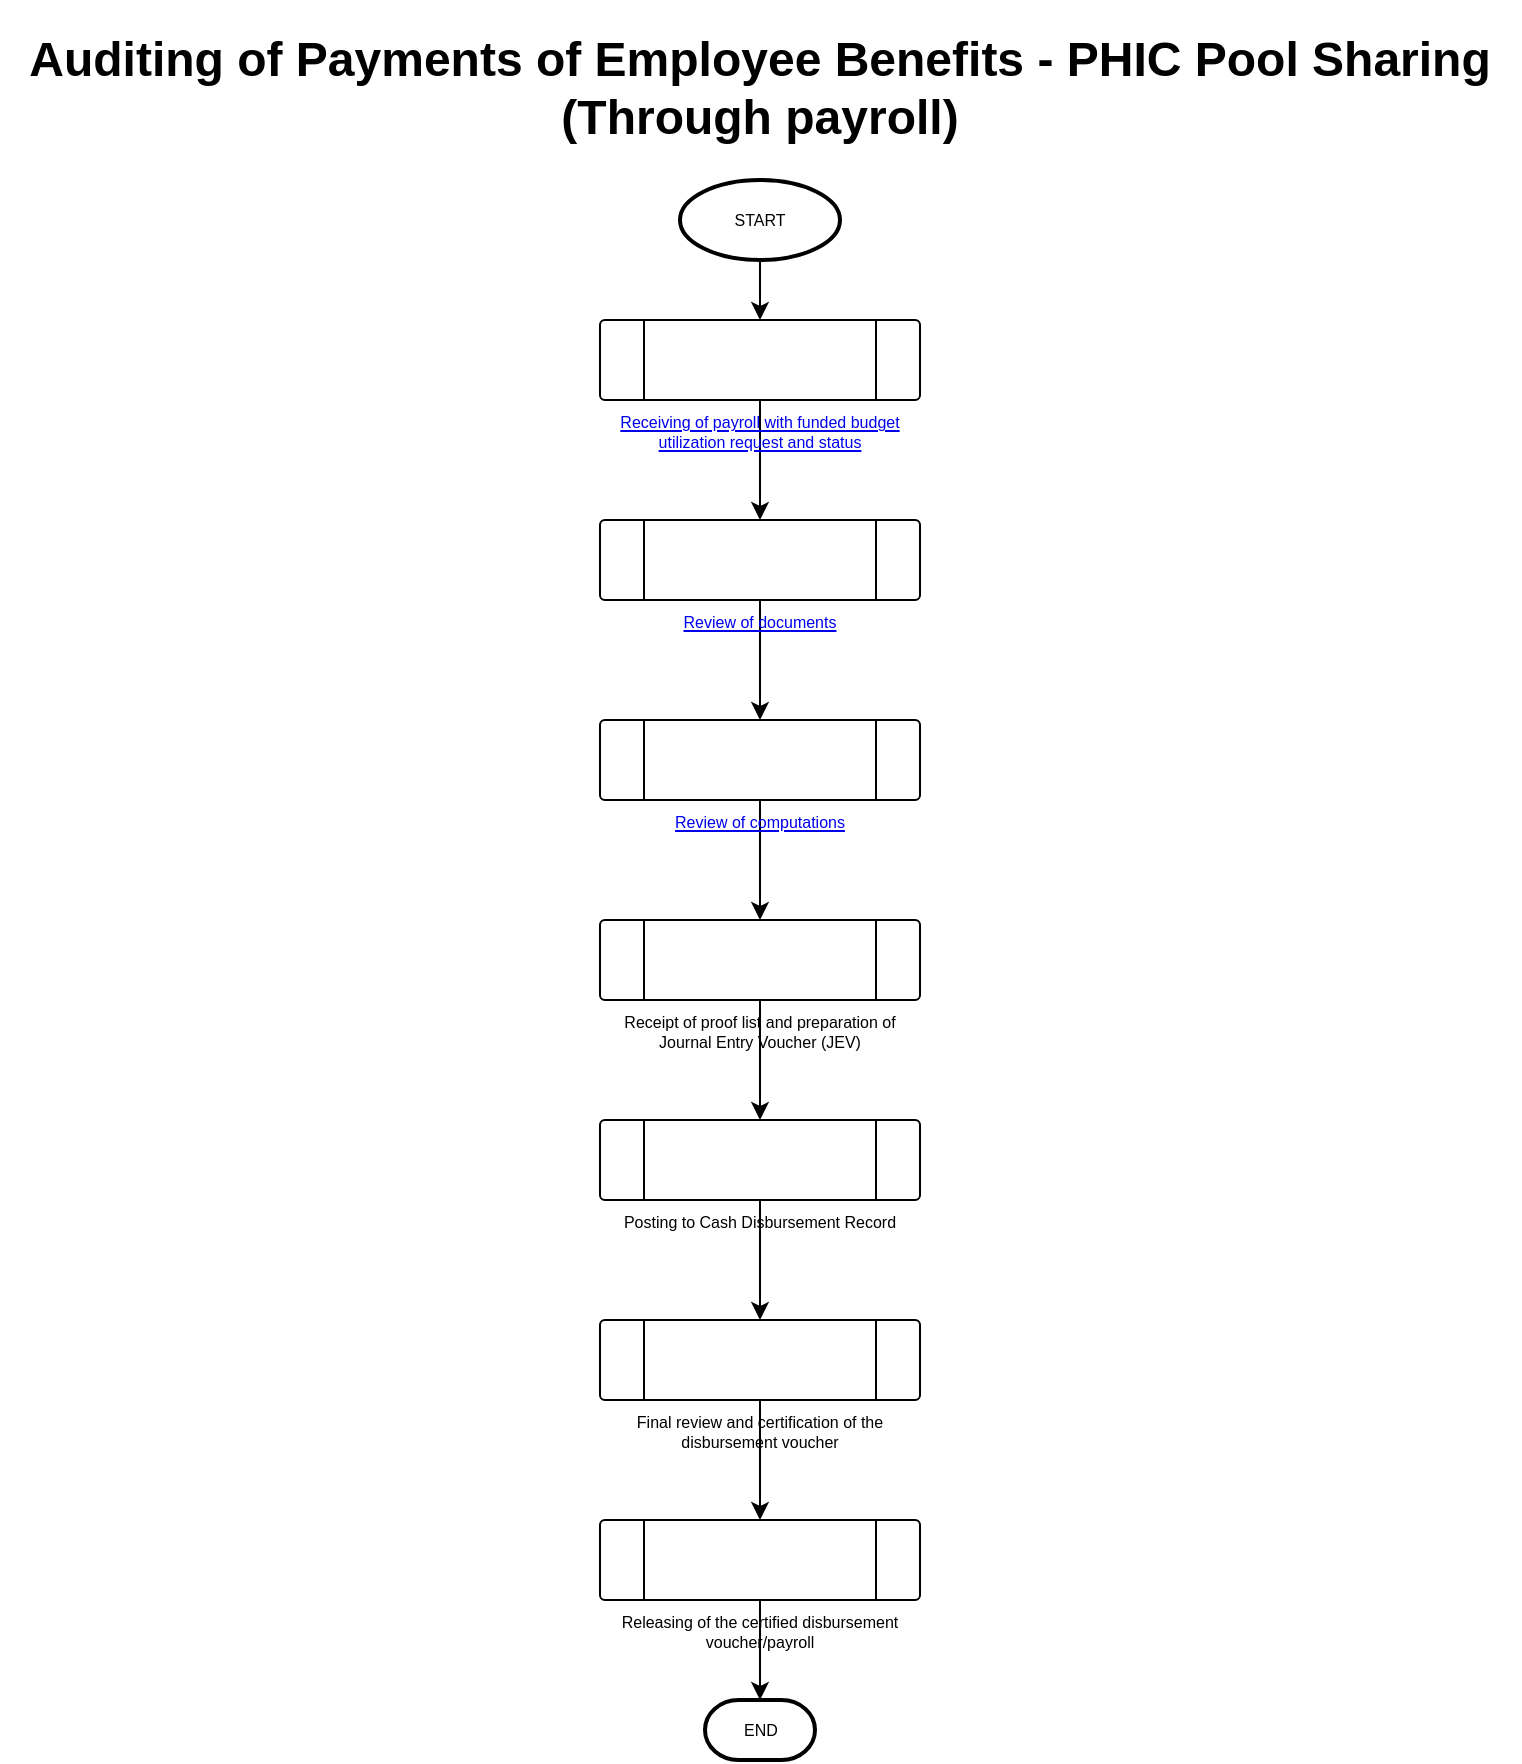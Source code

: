 <mxfile version="20.3.0" type="github" pages="5">
  <diagram id="KC21K3655msZWkcL_p2v" name="Auditing of Payments of Employee Benefits - PHIC Pool Sharing (Through payroll)">
    <mxGraphModel dx="1422" dy="754" grid="1" gridSize="10" guides="1" tooltips="1" connect="1" arrows="1" fold="1" page="1" pageScale="1" pageWidth="850" pageHeight="1100" math="0" shadow="0">
      <root>
        <mxCell id="0" />
        <mxCell id="1" parent="0" />
        <mxCell id="0hBIkFb9s6ztZNN5EmTh-2" value="&lt;h1&gt;Auditing of Payments of Employee Benefits - PHIC Pool Sharing (Through payroll)&lt;br&gt;&lt;/h1&gt;" style="text;html=1;strokeColor=none;fillColor=none;spacing=5;spacingTop=-20;whiteSpace=wrap;overflow=hidden;rounded=0;align=center;" parent="1" vertex="1">
          <mxGeometry x="45" y="40" width="760" height="70" as="geometry" />
        </mxCell>
        <mxCell id="0hBIkFb9s6ztZNN5EmTh-12" value="" style="edgeStyle=orthogonalEdgeStyle;rounded=0;orthogonalLoop=1;jettySize=auto;html=1;fontSize=8;" parent="1" source="0hBIkFb9s6ztZNN5EmTh-3" target="0hBIkFb9s6ztZNN5EmTh-5" edge="1">
          <mxGeometry relative="1" as="geometry" />
        </mxCell>
        <mxCell id="0hBIkFb9s6ztZNN5EmTh-3" value="START" style="strokeWidth=2;html=1;shape=mxgraph.flowchart.start_1;whiteSpace=wrap;fontSize=8;" parent="1" vertex="1">
          <mxGeometry x="385" y="120" width="80" height="40" as="geometry" />
        </mxCell>
        <mxCell id="0hBIkFb9s6ztZNN5EmTh-13" value="" style="edgeStyle=orthogonalEdgeStyle;rounded=0;orthogonalLoop=1;jettySize=auto;html=1;fontSize=8;" parent="1" source="0hBIkFb9s6ztZNN5EmTh-5" target="0hBIkFb9s6ztZNN5EmTh-6" edge="1">
          <mxGeometry relative="1" as="geometry" />
        </mxCell>
        <mxCell id="0hBIkFb9s6ztZNN5EmTh-5" value="&lt;a href=&quot;data:page/id,EpME3VKb8Og38hKZZgKF&quot;&gt;Receiving of payroll with funded budget utilization request and status&lt;/a&gt;" style="verticalLabelPosition=bottom;verticalAlign=top;html=1;shape=process;whiteSpace=wrap;rounded=1;size=0.14;arcSize=6;fontSize=8;" parent="1" vertex="1">
          <mxGeometry x="345" y="190" width="160" height="40" as="geometry" />
        </mxCell>
        <mxCell id="0hBIkFb9s6ztZNN5EmTh-14" value="" style="edgeStyle=orthogonalEdgeStyle;rounded=0;orthogonalLoop=1;jettySize=auto;html=1;fontSize=8;" parent="1" source="0hBIkFb9s6ztZNN5EmTh-6" target="0hBIkFb9s6ztZNN5EmTh-7" edge="1">
          <mxGeometry relative="1" as="geometry" />
        </mxCell>
        <mxCell id="0hBIkFb9s6ztZNN5EmTh-6" value="&lt;a href=&quot;data:page/id,sMm1-IjmNLf-irVkglVV&quot;&gt;Review of documents&lt;/a&gt;" style="verticalLabelPosition=bottom;verticalAlign=top;html=1;shape=process;whiteSpace=wrap;rounded=1;size=0.14;arcSize=6;fontSize=8;" parent="1" vertex="1">
          <mxGeometry x="345" y="290" width="160" height="40" as="geometry" />
        </mxCell>
        <mxCell id="Gp8jLCc2utrCP6bHzZlF-2" value="" style="edgeStyle=orthogonalEdgeStyle;rounded=0;orthogonalLoop=1;jettySize=auto;html=1;fontSize=8;" edge="1" parent="1" source="0hBIkFb9s6ztZNN5EmTh-7" target="Gp8jLCc2utrCP6bHzZlF-1">
          <mxGeometry relative="1" as="geometry" />
        </mxCell>
        <mxCell id="0hBIkFb9s6ztZNN5EmTh-7" value="&lt;a href=&quot;data:page/id,Jro121i4ryuF84WWN6i_&quot;&gt;Review of computations&lt;/a&gt;" style="verticalLabelPosition=bottom;verticalAlign=top;html=1;shape=process;whiteSpace=wrap;rounded=1;size=0.14;arcSize=6;fontSize=8;" parent="1" vertex="1">
          <mxGeometry x="345" y="390" width="160" height="40" as="geometry" />
        </mxCell>
        <mxCell id="0hBIkFb9s6ztZNN5EmTh-16" value="" style="edgeStyle=orthogonalEdgeStyle;rounded=0;orthogonalLoop=1;jettySize=auto;html=1;fontSize=8;" parent="1" source="0hBIkFb9s6ztZNN5EmTh-8" target="0hBIkFb9s6ztZNN5EmTh-9" edge="1">
          <mxGeometry relative="1" as="geometry" />
        </mxCell>
        <mxCell id="0hBIkFb9s6ztZNN5EmTh-8" value="Posting to Cash Disbursement Record" style="verticalLabelPosition=bottom;verticalAlign=top;html=1;shape=process;whiteSpace=wrap;rounded=1;size=0.14;arcSize=6;fontSize=8;" parent="1" vertex="1">
          <mxGeometry x="345" y="590" width="160" height="40" as="geometry" />
        </mxCell>
        <mxCell id="0hBIkFb9s6ztZNN5EmTh-17" value="" style="edgeStyle=orthogonalEdgeStyle;rounded=0;orthogonalLoop=1;jettySize=auto;html=1;fontSize=8;" parent="1" source="0hBIkFb9s6ztZNN5EmTh-9" target="0hBIkFb9s6ztZNN5EmTh-10" edge="1">
          <mxGeometry relative="1" as="geometry" />
        </mxCell>
        <mxCell id="0hBIkFb9s6ztZNN5EmTh-9" value="Final review and certification of the disbursement voucher" style="verticalLabelPosition=bottom;verticalAlign=top;html=1;shape=process;whiteSpace=wrap;rounded=1;size=0.14;arcSize=6;fontSize=8;" parent="1" vertex="1">
          <mxGeometry x="345" y="690" width="160" height="40" as="geometry" />
        </mxCell>
        <mxCell id="0hBIkFb9s6ztZNN5EmTh-18" value="" style="edgeStyle=orthogonalEdgeStyle;rounded=0;orthogonalLoop=1;jettySize=auto;html=1;fontSize=8;" parent="1" source="0hBIkFb9s6ztZNN5EmTh-10" target="0hBIkFb9s6ztZNN5EmTh-11" edge="1">
          <mxGeometry relative="1" as="geometry" />
        </mxCell>
        <mxCell id="0hBIkFb9s6ztZNN5EmTh-10" value="Releasing of the certified disbursement voucher/payroll" style="verticalLabelPosition=bottom;verticalAlign=top;html=1;shape=process;whiteSpace=wrap;rounded=1;size=0.14;arcSize=6;fontSize=8;" parent="1" vertex="1">
          <mxGeometry x="345" y="790" width="160" height="40" as="geometry" />
        </mxCell>
        <mxCell id="0hBIkFb9s6ztZNN5EmTh-11" value="END" style="strokeWidth=2;html=1;shape=mxgraph.flowchart.terminator;whiteSpace=wrap;fontSize=8;" parent="1" vertex="1">
          <mxGeometry x="397.5" y="880" width="55" height="30" as="geometry" />
        </mxCell>
        <mxCell id="Gp8jLCc2utrCP6bHzZlF-3" value="" style="edgeStyle=orthogonalEdgeStyle;rounded=0;orthogonalLoop=1;jettySize=auto;html=1;fontSize=8;" edge="1" parent="1" source="Gp8jLCc2utrCP6bHzZlF-1" target="0hBIkFb9s6ztZNN5EmTh-8">
          <mxGeometry relative="1" as="geometry" />
        </mxCell>
        <mxCell id="Gp8jLCc2utrCP6bHzZlF-1" value="Receipt of proof list and preparation of Journal Entry Voucher (JEV)" style="verticalLabelPosition=bottom;verticalAlign=top;html=1;shape=process;whiteSpace=wrap;rounded=1;size=0.14;arcSize=6;fontSize=8;" vertex="1" parent="1">
          <mxGeometry x="345" y="490" width="160" height="40" as="geometry" />
        </mxCell>
      </root>
    </mxGraphModel>
  </diagram>
  <diagram id="EpME3VKb8Og38hKZZgKF" name="Receiving of payroll with funded budget utilization request and status">
    <mxGraphModel dx="1422" dy="754" grid="1" gridSize="10" guides="1" tooltips="1" connect="1" arrows="1" fold="1" page="1" pageScale="1" pageWidth="850" pageHeight="1100" math="0" shadow="0">
      <root>
        <mxCell id="0" />
        <mxCell id="1" parent="0" />
        <mxCell id="EcNl-ay7uULNiIXxbWng-1" value="&lt;h1&gt;Receiving of payroll with funded budget utilization request and status&lt;br&gt;&lt;/h1&gt;" style="text;html=1;strokeColor=none;fillColor=none;spacing=5;spacingTop=-20;whiteSpace=wrap;overflow=hidden;rounded=0;align=center;" parent="1" vertex="1">
          <mxGeometry x="45" y="40" width="760" height="70" as="geometry" />
        </mxCell>
        <mxCell id="nci9A8KmvOi3nvq0QEwW-3" value="" style="edgeStyle=orthogonalEdgeStyle;rounded=0;orthogonalLoop=1;jettySize=auto;html=1;fontSize=8;" parent="1" source="ET96Odi44zUCwHPOR9Uv-1" target="nci9A8KmvOi3nvq0QEwW-1" edge="1">
          <mxGeometry relative="1" as="geometry" />
        </mxCell>
        <mxCell id="ET96Odi44zUCwHPOR9Uv-1" value="From Chief Admin Office" style="strokeWidth=2;html=1;shape=mxgraph.flowchart.start_1;whiteSpace=wrap;fontSize=8;" parent="1" vertex="1">
          <mxGeometry x="385" y="120" width="80" height="70" as="geometry" />
        </mxCell>
        <mxCell id="nci9A8KmvOi3nvq0QEwW-5" value="" style="edgeStyle=orthogonalEdgeStyle;rounded=0;orthogonalLoop=1;jettySize=auto;html=1;fontSize=8;" parent="1" source="nci9A8KmvOi3nvq0QEwW-1" target="nci9A8KmvOi3nvq0QEwW-4" edge="1">
          <mxGeometry relative="1" as="geometry" />
        </mxCell>
        <mxCell id="nci9A8KmvOi3nvq0QEwW-1" value="Payroll and BURS with supporting documents" style="strokeWidth=2;html=1;shape=mxgraph.flowchart.multi-document;whiteSpace=wrap;fontSize=8;" parent="1" vertex="1">
          <mxGeometry x="366" y="220" width="119" height="60" as="geometry" />
        </mxCell>
        <mxCell id="SIi0jF9nBXDT7Ic_Eh-x-2" value="" style="edgeStyle=orthogonalEdgeStyle;rounded=0;orthogonalLoop=1;jettySize=auto;html=1;" parent="1" source="nci9A8KmvOi3nvq0QEwW-4" target="SIi0jF9nBXDT7Ic_Eh-x-1" edge="1">
          <mxGeometry relative="1" as="geometry" />
        </mxCell>
        <mxCell id="nci9A8KmvOi3nvq0QEwW-4" value="Incoming/outgoing clerk receives&amp;nbsp; documents" style="verticalLabelPosition=middle;verticalAlign=middle;html=1;shape=trapezoid;perimeter=trapezoidPerimeter;whiteSpace=wrap;size=0.23;arcSize=10;flipV=1;labelPosition=center;align=center;fontSize=8;" parent="1" vertex="1">
          <mxGeometry x="366" y="310" width="117.5" height="60" as="geometry" />
        </mxCell>
        <mxCell id="SIi0jF9nBXDT7Ic_Eh-x-5" value="" style="edgeStyle=orthogonalEdgeStyle;rounded=0;orthogonalLoop=1;jettySize=auto;html=1;fontSize=8;" parent="1" source="SIi0jF9nBXDT7Ic_Eh-x-1" target="SIi0jF9nBXDT7Ic_Eh-x-3" edge="1">
          <mxGeometry relative="1" as="geometry" />
        </mxCell>
        <mxCell id="SIi0jF9nBXDT7Ic_Eh-x-1" value="&lt;font style=&quot;font-size: 8px;&quot;&gt;&lt;a href=&quot;https://viewer.diagrams.net/?tags=%7B%7D&amp;amp;highlight=0000ff&amp;amp;edit=_blank&amp;amp;layers=1&amp;amp;nav=1&amp;amp;page-id=H7nN1gzd26tVH5EXPg9N&amp;amp;title=Accounting%20Service%20Control%20Procedure.drawio.html#Uhttps%3A%2F%2Fraw.githubusercontent.com%2Fjohnpaul4474%2FFMO-accounting%2Fmain%2FAccounting%2520Service%2520Control%2520Procedure.drawio.html&quot;&gt;Receiving and releasing of documents&amp;nbsp; (OBRS/BURS, DV, PO and other documents&lt;/a&gt;&lt;/font&gt;" style="verticalLabelPosition=bottom;verticalAlign=top;html=1;shape=process;whiteSpace=wrap;rounded=1;size=0.14;arcSize=6;" parent="1" vertex="1">
          <mxGeometry x="358.12" y="400" width="134.75" height="30" as="geometry" />
        </mxCell>
        <mxCell id="SIi0jF9nBXDT7Ic_Eh-x-7" value="" style="edgeStyle=orthogonalEdgeStyle;rounded=0;orthogonalLoop=1;jettySize=auto;html=1;fontSize=8;" parent="1" source="SIi0jF9nBXDT7Ic_Eh-x-3" target="SIi0jF9nBXDT7Ic_Eh-x-6" edge="1">
          <mxGeometry relative="1" as="geometry" />
        </mxCell>
        <mxCell id="SIi0jF9nBXDT7Ic_Eh-x-3" value="Accountant III receives hard copy of payroll&amp;nbsp; and BURS with complete supporting&lt;br&gt;documents" style="verticalLabelPosition=middle;verticalAlign=middle;html=1;shape=trapezoid;perimeter=trapezoidPerimeter;whiteSpace=wrap;size=0.23;arcSize=10;flipV=1;labelPosition=center;align=center;fontSize=8;" parent="1" vertex="1">
          <mxGeometry x="366.75" y="500" width="117.5" height="60" as="geometry" />
        </mxCell>
        <mxCell id="SIi0jF9nBXDT7Ic_Eh-x-10" value="" style="edgeStyle=orthogonalEdgeStyle;rounded=0;orthogonalLoop=1;jettySize=auto;html=1;fontSize=8;" parent="1" source="SIi0jF9nBXDT7Ic_Eh-x-4" target="SIi0jF9nBXDT7Ic_Eh-x-6" edge="1">
          <mxGeometry relative="1" as="geometry" />
        </mxCell>
        <mxCell id="SIi0jF9nBXDT7Ic_Eh-x-4" value="e-copy of payroll" style="shape=parallelogram;html=1;strokeWidth=2;perimeter=parallelogramPerimeter;whiteSpace=wrap;rounded=1;arcSize=12;size=0.23;fontSize=8;fillColor=#d5e8d4;strokeColor=#82b366;" parent="1" vertex="1">
          <mxGeometry x="230" y="605" width="120" height="30" as="geometry" />
        </mxCell>
        <mxCell id="SIi0jF9nBXDT7Ic_Eh-x-12" value="" style="edgeStyle=orthogonalEdgeStyle;rounded=0;orthogonalLoop=1;jettySize=auto;html=1;fontSize=8;" parent="1" source="SIi0jF9nBXDT7Ic_Eh-x-6" target="SIi0jF9nBXDT7Ic_Eh-x-11" edge="1">
          <mxGeometry relative="1" as="geometry" />
        </mxCell>
        <mxCell id="SIi0jF9nBXDT7Ic_Eh-x-6" value="Receives e-copy of payroll" style="verticalLabelPosition=middle;verticalAlign=middle;html=1;shape=trapezoid;perimeter=trapezoidPerimeter;whiteSpace=wrap;size=0.23;arcSize=10;flipV=1;labelPosition=center;align=center;fontSize=8;" parent="1" vertex="1">
          <mxGeometry x="367.5" y="590" width="117.5" height="60" as="geometry" />
        </mxCell>
        <mxCell id="SIi0jF9nBXDT7Ic_Eh-x-9" value="" style="edgeStyle=orthogonalEdgeStyle;rounded=0;orthogonalLoop=1;jettySize=auto;html=1;fontSize=8;" parent="1" source="SIi0jF9nBXDT7Ic_Eh-x-8" target="SIi0jF9nBXDT7Ic_Eh-x-4" edge="1">
          <mxGeometry relative="1" as="geometry" />
        </mxCell>
        <mxCell id="SIi0jF9nBXDT7Ic_Eh-x-8" value="From HRMO" style="strokeWidth=2;html=1;shape=mxgraph.flowchart.start_1;whiteSpace=wrap;fontSize=8;" parent="1" vertex="1">
          <mxGeometry x="120" y="585" width="80" height="70" as="geometry" />
        </mxCell>
        <mxCell id="SIi0jF9nBXDT7Ic_Eh-x-11" value="END" style="strokeWidth=2;html=1;shape=mxgraph.flowchart.terminator;whiteSpace=wrap;fontSize=8;" parent="1" vertex="1">
          <mxGeometry x="393.13" y="690" width="66.25" height="30" as="geometry" />
        </mxCell>
      </root>
    </mxGraphModel>
  </diagram>
  <diagram id="sMm1-IjmNLf-irVkglVV" name="Review of documents">
    <mxGraphModel dx="1422" dy="754" grid="1" gridSize="10" guides="1" tooltips="1" connect="1" arrows="1" fold="1" page="1" pageScale="1" pageWidth="850" pageHeight="1100" math="0" shadow="0">
      <root>
        <mxCell id="0" />
        <mxCell id="1" parent="0" />
        <mxCell id="E7dU1NPpUyAYLzMSKF3p-1" value="&lt;h1&gt;Review of documents&lt;/h1&gt;" style="text;html=1;strokeColor=none;fillColor=none;spacing=5;spacingTop=-20;whiteSpace=wrap;overflow=hidden;rounded=0;align=center;" parent="1" vertex="1">
          <mxGeometry x="45" y="40" width="760" height="40" as="geometry" />
        </mxCell>
        <mxCell id="dpTOOEZRferbl_KbS2W_-3" value="" style="edgeStyle=orthogonalEdgeStyle;rounded=0;orthogonalLoop=1;jettySize=auto;html=1;fontSize=8;" parent="1" source="XNDUsdVuCnXj0jtS5yp--1" target="dpTOOEZRferbl_KbS2W_-1" edge="1">
          <mxGeometry relative="1" as="geometry" />
        </mxCell>
        <mxCell id="XNDUsdVuCnXj0jtS5yp--1" value="START" style="strokeWidth=2;html=1;shape=mxgraph.flowchart.terminator;whiteSpace=wrap;fontSize=8;" parent="1" vertex="1">
          <mxGeometry x="394.75" y="120" width="60" height="40" as="geometry" />
        </mxCell>
        <mxCell id="dpTOOEZRferbl_KbS2W_-4" value="" style="edgeStyle=orthogonalEdgeStyle;rounded=0;orthogonalLoop=1;jettySize=auto;html=1;fontSize=8;" parent="1" source="dpTOOEZRferbl_KbS2W_-1" target="dpTOOEZRferbl_KbS2W_-2" edge="1">
          <mxGeometry relative="1" as="geometry" />
        </mxCell>
        <mxCell id="dpTOOEZRferbl_KbS2W_-1" value="Verify&amp;nbsp; completeness of &lt;br&gt;payroll by checking the&lt;br&gt;&amp;nbsp;page numbers" style="verticalLabelPosition=middle;verticalAlign=middle;html=1;shape=trapezoid;perimeter=trapezoidPerimeter;whiteSpace=wrap;size=0.23;arcSize=10;flipV=1;labelPosition=center;align=center;fontSize=8;" parent="1" vertex="1">
          <mxGeometry x="366" y="180" width="117.5" height="60" as="geometry" />
        </mxCell>
        <mxCell id="dpTOOEZRferbl_KbS2W_-7" value="" style="edgeStyle=orthogonalEdgeStyle;rounded=0;orthogonalLoop=1;jettySize=auto;html=1;fontSize=8;" parent="1" source="dpTOOEZRferbl_KbS2W_-2" target="dpTOOEZRferbl_KbS2W_-6" edge="1">
          <mxGeometry relative="1" as="geometry" />
        </mxCell>
        <mxCell id="dpTOOEZRferbl_KbS2W_-2" value="Copy and write down the &lt;br&gt;BURS number to the &lt;br&gt;space provided &lt;br&gt;in the Payroll" style="verticalLabelPosition=middle;verticalAlign=middle;html=1;shape=trapezoid;perimeter=trapezoidPerimeter;whiteSpace=wrap;size=0.23;arcSize=10;flipV=1;labelPosition=center;align=center;fontSize=8;" parent="1" vertex="1">
          <mxGeometry x="366" y="270" width="117.5" height="60" as="geometry" />
        </mxCell>
        <mxCell id="dpTOOEZRferbl_KbS2W_-9" value="" style="edgeStyle=orthogonalEdgeStyle;rounded=0;orthogonalLoop=1;jettySize=auto;html=1;fontSize=8;" parent="1" source="dpTOOEZRferbl_KbS2W_-6" target="dpTOOEZRferbl_KbS2W_-8" edge="1">
          <mxGeometry relative="1" as="geometry" />
        </mxCell>
        <mxCell id="dpTOOEZRferbl_KbS2W_-10" value="YES" style="edgeLabel;html=1;align=center;verticalAlign=middle;resizable=0;points=[];fontSize=8;" parent="dpTOOEZRferbl_KbS2W_-9" vertex="1" connectable="0">
          <mxGeometry x="-0.747" relative="1" as="geometry">
            <mxPoint as="offset" />
          </mxGeometry>
        </mxCell>
        <mxCell id="dpTOOEZRferbl_KbS2W_-12" value="" style="edgeStyle=orthogonalEdgeStyle;rounded=0;orthogonalLoop=1;jettySize=auto;html=1;fontSize=8;" parent="1" source="dpTOOEZRferbl_KbS2W_-6" target="dpTOOEZRferbl_KbS2W_-11" edge="1">
          <mxGeometry relative="1" as="geometry" />
        </mxCell>
        <mxCell id="dpTOOEZRferbl_KbS2W_-14" value="NO" style="edgeLabel;html=1;align=center;verticalAlign=middle;resizable=0;points=[];fontSize=8;" parent="dpTOOEZRferbl_KbS2W_-12" vertex="1" connectable="0">
          <mxGeometry x="-0.554" relative="1" as="geometry">
            <mxPoint as="offset" />
          </mxGeometry>
        </mxCell>
        <mxCell id="dpTOOEZRferbl_KbS2W_-6" value="Are documents&amp;nbsp;&lt;br&gt;complete?" style="strokeWidth=2;html=1;shape=mxgraph.flowchart.decision;whiteSpace=wrap;fontSize=8;" parent="1" vertex="1">
          <mxGeometry x="374.75" y="360" width="100" height="100" as="geometry" />
        </mxCell>
        <mxCell id="dpTOOEZRferbl_KbS2W_-8" value="END" style="strokeWidth=2;html=1;shape=mxgraph.flowchart.terminator;whiteSpace=wrap;fontSize=8;" parent="1" vertex="1">
          <mxGeometry x="394.75" y="490" width="60" height="30" as="geometry" />
        </mxCell>
        <mxCell id="dpTOOEZRferbl_KbS2W_-13" style="edgeStyle=orthogonalEdgeStyle;rounded=0;orthogonalLoop=1;jettySize=auto;html=1;entryX=0.993;entryY=0.422;entryDx=0;entryDy=0;entryPerimeter=0;fontSize=8;" parent="1" source="dpTOOEZRferbl_KbS2W_-11" target="dpTOOEZRferbl_KbS2W_-8" edge="1">
          <mxGeometry relative="1" as="geometry">
            <Array as="points">
              <mxPoint x="569" y="503" />
            </Array>
          </mxGeometry>
        </mxCell>
        <mxCell id="dpTOOEZRferbl_KbS2W_-11" value="Notify and return payroll to HRMO for appropriate&amp;nbsp;&lt;br&gt;action" style="verticalLabelPosition=middle;verticalAlign=middle;html=1;shape=trapezoid;perimeter=trapezoidPerimeter;whiteSpace=wrap;size=0.23;arcSize=10;flipV=1;labelPosition=center;align=center;fontSize=8;" parent="1" vertex="1">
          <mxGeometry x="510" y="380" width="117.5" height="60" as="geometry" />
        </mxCell>
      </root>
    </mxGraphModel>
  </diagram>
  <diagram id="Jro121i4ryuF84WWN6i_" name="Review of computations">
    <mxGraphModel dx="1673" dy="887" grid="1" gridSize="10" guides="1" tooltips="1" connect="1" arrows="1" fold="1" page="1" pageScale="1" pageWidth="850" pageHeight="1100" math="0" shadow="0">
      <root>
        <mxCell id="0" />
        <mxCell id="1" parent="0" />
        <mxCell id="L4pyr50fvpxqjTs_2r8S-1" value="&lt;h1&gt;Review of computations&lt;/h1&gt;" style="text;html=1;strokeColor=none;fillColor=none;spacing=5;spacingTop=-20;whiteSpace=wrap;overflow=hidden;rounded=0;align=center;" parent="1" vertex="1">
          <mxGeometry x="45" y="40" width="760" height="40" as="geometry" />
        </mxCell>
        <mxCell id="8L8fu2q0j8Zxe5VnT9EU-4" value="" style="edgeStyle=orthogonalEdgeStyle;rounded=0;orthogonalLoop=1;jettySize=auto;html=1;fontSize=8;" parent="1" source="8L8fu2q0j8Zxe5VnT9EU-1" edge="1">
          <mxGeometry relative="1" as="geometry">
            <mxPoint x="425" y="160" as="targetPoint" />
          </mxGeometry>
        </mxCell>
        <mxCell id="8L8fu2q0j8Zxe5VnT9EU-1" value="START" style="strokeWidth=2;html=1;shape=mxgraph.flowchart.start_1;whiteSpace=wrap;fontSize=8;" parent="1" vertex="1">
          <mxGeometry x="390" y="100" width="70" height="40" as="geometry" />
        </mxCell>
        <mxCell id="8L8fu2q0j8Zxe5VnT9EU-7" value="" style="edgeStyle=orthogonalEdgeStyle;rounded=0;orthogonalLoop=1;jettySize=auto;html=1;fontSize=8;" parent="1" source="8L8fu2q0j8Zxe5VnT9EU-5" target="8L8fu2q0j8Zxe5VnT9EU-6" edge="1">
          <mxGeometry relative="1" as="geometry" />
        </mxCell>
        <mxCell id="8L8fu2q0j8Zxe5VnT9EU-5" value="Workbook&amp;nbsp;&lt;br&gt;(Medical, non-medical personnel" style="shape=parallelogram;html=1;strokeWidth=2;perimeter=parallelogramPerimeter;whiteSpace=wrap;rounded=1;arcSize=12;size=0.23;fontSize=8;fillColor=#d5e8d4;strokeColor=#82b366;" parent="1" vertex="1">
          <mxGeometry x="351" y="160" width="148" height="30" as="geometry" />
        </mxCell>
        <mxCell id="8L8fu2q0j8Zxe5VnT9EU-11" value="" style="edgeStyle=orthogonalEdgeStyle;rounded=0;orthogonalLoop=1;jettySize=auto;html=1;fontSize=8;" parent="1" source="8L8fu2q0j8Zxe5VnT9EU-6" target="8L8fu2q0j8Zxe5VnT9EU-10" edge="1">
          <mxGeometry relative="1" as="geometry" />
        </mxCell>
        <mxCell id="8L8fu2q0j8Zxe5VnT9EU-6" value="Check the accuracy of computations of the amount of PhilHealth &lt;br&gt;Pool Sharing" style="verticalLabelPosition=middle;verticalAlign=middle;html=1;shape=trapezoid;perimeter=trapezoidPerimeter;whiteSpace=wrap;size=0.23;arcSize=10;flipV=1;labelPosition=center;align=center;fontSize=8;" parent="1" vertex="1">
          <mxGeometry x="375" y="220" width="100" height="60" as="geometry" />
        </mxCell>
        <mxCell id="a2ttijP3ZLv8-CGfaXyx-5" value="" style="edgeStyle=orthogonalEdgeStyle;rounded=0;orthogonalLoop=1;jettySize=auto;html=1;" edge="1" parent="1" source="8L8fu2q0j8Zxe5VnT9EU-10" target="a2ttijP3ZLv8-CGfaXyx-1">
          <mxGeometry relative="1" as="geometry" />
        </mxCell>
        <mxCell id="8L8fu2q0j8Zxe5VnT9EU-10" value="Compute the pool amount to be shared to Medical and non-medical &lt;br&gt;personnel" style="verticalLabelPosition=middle;verticalAlign=middle;html=1;shape=trapezoid;perimeter=trapezoidPerimeter;whiteSpace=wrap;size=0.23;arcSize=10;flipV=1;labelPosition=center;align=center;fontSize=8;" parent="1" vertex="1">
          <mxGeometry x="375" y="310" width="100" height="60" as="geometry" />
        </mxCell>
        <mxCell id="8L8fu2q0j8Zxe5VnT9EU-14" value="" style="edgeStyle=orthogonalEdgeStyle;rounded=0;orthogonalLoop=1;jettySize=auto;html=1;fontSize=8;" parent="1" source="8L8fu2q0j8Zxe5VnT9EU-13" target="8L8fu2q0j8Zxe5VnT9EU-10" edge="1">
          <mxGeometry relative="1" as="geometry" />
        </mxCell>
        <mxCell id="8L8fu2q0j8Zxe5VnT9EU-13" value="" style="strokeWidth=2;html=1;shape=mxgraph.flowchart.annotation_2;align=left;labelPosition=right;pointerEvents=1;fontSize=8;direction=west;" parent="1" vertex="1">
          <mxGeometry x="310" y="300" width="50" height="80" as="geometry" />
        </mxCell>
        <mxCell id="8L8fu2q0j8Zxe5VnT9EU-15" value="Extract first the amount of professional fees of plantilla doctors and the visiting consultants from private patients. From the gross amount, 75 % will be given to plantilla doctors and visiting consultants. the remaining 25 % will be added to the pool to be shared equally by non-medical and medical employees." style="text;html=1;strokeColor=none;fillColor=none;align=center;verticalAlign=middle;whiteSpace=wrap;rounded=0;fontSize=8;" parent="1" vertex="1">
          <mxGeometry x="80" y="302.5" width="250" height="75" as="geometry" />
        </mxCell>
        <mxCell id="a2ttijP3ZLv8-CGfaXyx-7" value="" style="edgeStyle=orthogonalEdgeStyle;rounded=0;orthogonalLoop=1;jettySize=auto;html=1;" edge="1" parent="1" source="a2ttijP3ZLv8-CGfaXyx-1" target="a2ttijP3ZLv8-CGfaXyx-6">
          <mxGeometry relative="1" as="geometry" />
        </mxCell>
        <mxCell id="a2ttijP3ZLv8-CGfaXyx-1" value="Validate adjustments&lt;br&gt;made by HRMO" style="verticalLabelPosition=middle;verticalAlign=middle;html=1;shape=trapezoid;perimeter=trapezoidPerimeter;whiteSpace=wrap;size=0.23;arcSize=10;flipV=1;labelPosition=center;align=center;fontSize=8;" vertex="1" parent="1">
          <mxGeometry x="375" y="400" width="100" height="60" as="geometry" />
        </mxCell>
        <mxCell id="a2ttijP3ZLv8-CGfaXyx-2" value="" style="edgeStyle=orthogonalEdgeStyle;rounded=0;orthogonalLoop=1;jettySize=auto;html=1;fontSize=8;" edge="1" parent="1" source="a2ttijP3ZLv8-CGfaXyx-3" target="a2ttijP3ZLv8-CGfaXyx-1">
          <mxGeometry relative="1" as="geometry" />
        </mxCell>
        <mxCell id="a2ttijP3ZLv8-CGfaXyx-3" value="" style="strokeWidth=2;html=1;shape=mxgraph.flowchart.annotation_2;align=left;labelPosition=right;pointerEvents=1;fontSize=8;direction=west;" vertex="1" parent="1">
          <mxGeometry x="310" y="390" width="50" height="80" as="geometry" />
        </mxCell>
        <mxCell id="a2ttijP3ZLv8-CGfaXyx-4" value="verify accuracy of computation of sharing of new employees, resigned, retire employees, and employees with vacation, sick and or mandatory leaves. Extract data from the processed e-copy of payroll, particularly the subsistence and laundry allowance column for the applicable period and from the logbook of hospital clearances. in excess of 10 days of absence, a proportionate amount will be deducted from total share of the employee. NOTE: Always verify accumulated leaves from the summary of leaves of HRMO" style="text;html=1;strokeColor=none;fillColor=none;align=center;verticalAlign=middle;whiteSpace=wrap;rounded=0;fontSize=8;" vertex="1" parent="1">
          <mxGeometry x="80" y="392.5" width="250" height="75" as="geometry" />
        </mxCell>
        <mxCell id="a2ttijP3ZLv8-CGfaXyx-9" value="" style="edgeStyle=orthogonalEdgeStyle;rounded=0;orthogonalLoop=1;jettySize=auto;html=1;fontSize=8;" edge="1" parent="1" source="a2ttijP3ZLv8-CGfaXyx-6" target="a2ttijP3ZLv8-CGfaXyx-8">
          <mxGeometry relative="1" as="geometry" />
        </mxCell>
        <mxCell id="a2ttijP3ZLv8-CGfaXyx-6" value="Make a record of discrepancies found and verify from HRMO" style="verticalLabelPosition=middle;verticalAlign=middle;html=1;shape=trapezoid;perimeter=trapezoidPerimeter;whiteSpace=wrap;size=0.23;arcSize=10;flipV=1;labelPosition=center;align=center;fontSize=8;" vertex="1" parent="1">
          <mxGeometry x="375" y="490" width="100" height="60" as="geometry" />
        </mxCell>
        <mxCell id="a2ttijP3ZLv8-CGfaXyx-11" value="" style="edgeStyle=orthogonalEdgeStyle;rounded=0;orthogonalLoop=1;jettySize=auto;html=1;fontSize=8;" edge="1" parent="1" source="a2ttijP3ZLv8-CGfaXyx-8" target="a2ttijP3ZLv8-CGfaXyx-10">
          <mxGeometry relative="1" as="geometry" />
        </mxCell>
        <mxCell id="a2ttijP3ZLv8-CGfaXyx-12" value="YES" style="edgeLabel;html=1;align=center;verticalAlign=middle;resizable=0;points=[];fontSize=8;" vertex="1" connectable="0" parent="a2ttijP3ZLv8-CGfaXyx-11">
          <mxGeometry x="-0.339" relative="1" as="geometry">
            <mxPoint as="offset" />
          </mxGeometry>
        </mxCell>
        <mxCell id="a2ttijP3ZLv8-CGfaXyx-14" value="" style="edgeStyle=orthogonalEdgeStyle;rounded=0;orthogonalLoop=1;jettySize=auto;html=1;fontSize=8;" edge="1" parent="1" source="a2ttijP3ZLv8-CGfaXyx-8" target="a2ttijP3ZLv8-CGfaXyx-13">
          <mxGeometry relative="1" as="geometry" />
        </mxCell>
        <mxCell id="a2ttijP3ZLv8-CGfaXyx-15" value="NO" style="edgeLabel;html=1;align=center;verticalAlign=middle;resizable=0;points=[];fontSize=8;" vertex="1" connectable="0" parent="a2ttijP3ZLv8-CGfaXyx-14">
          <mxGeometry x="-0.798" relative="1" as="geometry">
            <mxPoint as="offset" />
          </mxGeometry>
        </mxCell>
        <mxCell id="a2ttijP3ZLv8-CGfaXyx-8" value="&lt;font style=&quot;font-size: 8px;&quot;&gt;is discrepancy &lt;br&gt;affect&amp;nbsp;the obligated amount?&lt;/font&gt;" style="strokeWidth=2;html=1;shape=mxgraph.flowchart.decision;whiteSpace=wrap;" vertex="1" parent="1">
          <mxGeometry x="377.5" y="580" width="95" height="80" as="geometry" />
        </mxCell>
        <mxCell id="a2ttijP3ZLv8-CGfaXyx-10" value="&lt;a href=&quot;https://viewer.diagrams.net/?tags=%7B%7D&amp;amp;highlight=0000ff&amp;amp;edit=_blank&amp;amp;layers=1&amp;amp;nav=1&amp;amp;page-id=VWKE-jAnXpTFors9ekIl&amp;amp;title=Accounting%20Service%20Control%20Procedure.drawio.html#Uhttps%3A%2F%2Fraw.githubusercontent.com%2Fjohnpaul4474%2FFMO-accounting%2Fmain%2FAccounting%2520Service%2520Control%2520Procedure.drawio.html&quot;&gt;Notice of adjustments&lt;/a&gt;" style="verticalLabelPosition=bottom;verticalAlign=top;html=1;shape=process;whiteSpace=wrap;rounded=1;size=0.14;arcSize=6;fontSize=8;" vertex="1" parent="1">
          <mxGeometry x="220" y="605" width="110" height="30" as="geometry" />
        </mxCell>
        <mxCell id="a2ttijP3ZLv8-CGfaXyx-17" value="" style="edgeStyle=orthogonalEdgeStyle;rounded=0;orthogonalLoop=1;jettySize=auto;html=1;fontSize=8;" edge="1" parent="1" source="a2ttijP3ZLv8-CGfaXyx-13" target="a2ttijP3ZLv8-CGfaXyx-16">
          <mxGeometry relative="1" as="geometry" />
        </mxCell>
        <mxCell id="a2ttijP3ZLv8-CGfaXyx-13" value="Accountant III shall &lt;br&gt;submit record of discrepancies to &lt;br&gt;HRMO for &lt;br&gt;reconciliation" style="verticalLabelPosition=middle;verticalAlign=middle;html=1;shape=trapezoid;perimeter=trapezoidPerimeter;whiteSpace=wrap;size=0.23;arcSize=10;flipV=1;labelPosition=center;align=center;fontSize=8;" vertex="1" parent="1">
          <mxGeometry x="375" y="690" width="100" height="60" as="geometry" />
        </mxCell>
        <mxCell id="a2ttijP3ZLv8-CGfaXyx-20" value="" style="edgeStyle=orthogonalEdgeStyle;rounded=0;orthogonalLoop=1;jettySize=auto;html=1;fontSize=8;" edge="1" parent="1" source="a2ttijP3ZLv8-CGfaXyx-16" target="a2ttijP3ZLv8-CGfaXyx-19">
          <mxGeometry relative="1" as="geometry" />
        </mxCell>
        <mxCell id="a2ttijP3ZLv8-CGfaXyx-16" value="Reflect necessary adjustments to &lt;br&gt;hard copy and&lt;br&gt;&amp;nbsp;e-copy of payroll" style="verticalLabelPosition=middle;verticalAlign=middle;html=1;shape=trapezoid;perimeter=trapezoidPerimeter;whiteSpace=wrap;size=0.23;arcSize=10;flipV=1;labelPosition=center;align=center;fontSize=8;" vertex="1" parent="1">
          <mxGeometry x="375" y="780" width="100" height="60" as="geometry" />
        </mxCell>
        <mxCell id="a2ttijP3ZLv8-CGfaXyx-22" value="" style="edgeStyle=orthogonalEdgeStyle;rounded=0;orthogonalLoop=1;jettySize=auto;html=1;fontSize=8;" edge="1" parent="1" source="a2ttijP3ZLv8-CGfaXyx-19" target="a2ttijP3ZLv8-CGfaXyx-21">
          <mxGeometry relative="1" as="geometry" />
        </mxCell>
        <mxCell id="a2ttijP3ZLv8-CGfaXyx-19" value="Hard copy and e-copy of payroll" style="shape=parallelogram;html=1;strokeWidth=2;perimeter=parallelogramPerimeter;whiteSpace=wrap;rounded=1;arcSize=12;size=0.23;fontSize=8;fillColor=#d5e8d4;strokeColor=#82b366;" vertex="1" parent="1">
          <mxGeometry x="351" y="860" width="148" height="30" as="geometry" />
        </mxCell>
        <mxCell id="a2ttijP3ZLv8-CGfaXyx-24" value="" style="edgeStyle=orthogonalEdgeStyle;rounded=0;orthogonalLoop=1;jettySize=auto;html=1;fontSize=8;" edge="1" parent="1" source="a2ttijP3ZLv8-CGfaXyx-21" target="a2ttijP3ZLv8-CGfaXyx-23">
          <mxGeometry relative="1" as="geometry" />
        </mxCell>
        <mxCell id="a2ttijP3ZLv8-CGfaXyx-21" value="Check and correct schedule of PhilHealth Pool Sharing Computation &lt;br&gt;(Accounting and COA copy)" style="verticalLabelPosition=middle;verticalAlign=middle;html=1;shape=trapezoid;perimeter=trapezoidPerimeter;whiteSpace=wrap;size=0.23;arcSize=10;flipV=1;labelPosition=center;align=center;fontSize=8;" vertex="1" parent="1">
          <mxGeometry x="375" y="920" width="100" height="60" as="geometry" />
        </mxCell>
        <mxCell id="a2ttijP3ZLv8-CGfaXyx-29" value="" style="edgeStyle=orthogonalEdgeStyle;rounded=0;orthogonalLoop=1;jettySize=auto;html=1;fontSize=8;" edge="1" parent="1" source="a2ttijP3ZLv8-CGfaXyx-23" target="a2ttijP3ZLv8-CGfaXyx-28">
          <mxGeometry relative="1" as="geometry" />
        </mxCell>
        <mxCell id="a2ttijP3ZLv8-CGfaXyx-23" value="Accountant III shall prepare an adjusted e-copy of payroll &lt;br&gt;showing the totals per page" style="verticalLabelPosition=middle;verticalAlign=middle;html=1;shape=trapezoid;perimeter=trapezoidPerimeter;whiteSpace=wrap;size=0.23;arcSize=10;flipV=1;labelPosition=center;align=center;fontSize=8;" vertex="1" parent="1">
          <mxGeometry x="520" y="920" width="120" height="60" as="geometry" />
        </mxCell>
        <mxCell id="a2ttijP3ZLv8-CGfaXyx-26" value="" style="edgeStyle=orthogonalEdgeStyle;rounded=0;orthogonalLoop=1;jettySize=auto;html=1;fontSize=8;" edge="1" parent="1" source="a2ttijP3ZLv8-CGfaXyx-25" target="a2ttijP3ZLv8-CGfaXyx-23">
          <mxGeometry relative="1" as="geometry" />
        </mxCell>
        <mxCell id="a2ttijP3ZLv8-CGfaXyx-25" value="" style="strokeWidth=2;html=1;shape=mxgraph.flowchart.annotation_2;align=left;labelPosition=right;pointerEvents=1;fontSize=8;" vertex="1" parent="1">
          <mxGeometry x="650" y="925" width="50" height="50" as="geometry" />
        </mxCell>
        <mxCell id="a2ttijP3ZLv8-CGfaXyx-27" value="Tally totals of hard copy to e-copy of payroll" style="text;html=1;strokeColor=none;fillColor=none;align=center;verticalAlign=middle;whiteSpace=wrap;rounded=0;fontSize=8;" vertex="1" parent="1">
          <mxGeometry x="680" y="932.5" width="160" height="35" as="geometry" />
        </mxCell>
        <mxCell id="a2ttijP3ZLv8-CGfaXyx-31" value="" style="edgeStyle=orthogonalEdgeStyle;rounded=0;orthogonalLoop=1;jettySize=auto;html=1;fontSize=8;" edge="1" parent="1" source="a2ttijP3ZLv8-CGfaXyx-28" target="a2ttijP3ZLv8-CGfaXyx-30">
          <mxGeometry relative="1" as="geometry" />
        </mxCell>
        <mxCell id="a2ttijP3ZLv8-CGfaXyx-28" value="Prepare and print Summary of payroll" style="verticalLabelPosition=middle;verticalAlign=middle;html=1;shape=trapezoid;perimeter=trapezoidPerimeter;whiteSpace=wrap;size=0.23;arcSize=10;flipV=1;labelPosition=center;align=center;fontSize=8;" vertex="1" parent="1">
          <mxGeometry x="520" y="830" width="120" height="60" as="geometry" />
        </mxCell>
        <mxCell id="a2ttijP3ZLv8-CGfaXyx-33" value="" style="edgeStyle=orthogonalEdgeStyle;rounded=0;orthogonalLoop=1;jettySize=auto;html=1;fontSize=8;" edge="1" parent="1" source="a2ttijP3ZLv8-CGfaXyx-30" target="a2ttijP3ZLv8-CGfaXyx-32">
          <mxGeometry relative="1" as="geometry" />
        </mxCell>
        <mxCell id="a2ttijP3ZLv8-CGfaXyx-35" value="YES" style="edgeLabel;html=1;align=center;verticalAlign=middle;resizable=0;points=[];fontSize=8;" vertex="1" connectable="0" parent="a2ttijP3ZLv8-CGfaXyx-33">
          <mxGeometry x="-0.39" relative="1" as="geometry">
            <mxPoint as="offset" />
          </mxGeometry>
        </mxCell>
        <mxCell id="a2ttijP3ZLv8-CGfaXyx-37" value="" style="edgeStyle=orthogonalEdgeStyle;rounded=0;orthogonalLoop=1;jettySize=auto;html=1;fontSize=8;" edge="1" parent="1" source="a2ttijP3ZLv8-CGfaXyx-30" target="a2ttijP3ZLv8-CGfaXyx-36">
          <mxGeometry relative="1" as="geometry" />
        </mxCell>
        <mxCell id="a2ttijP3ZLv8-CGfaXyx-30" value="&lt;span style=&quot;font-size: 8px;&quot;&gt;Is for remittance of payroll deductions?&lt;/span&gt;" style="strokeWidth=2;html=1;shape=mxgraph.flowchart.decision;whiteSpace=wrap;" vertex="1" parent="1">
          <mxGeometry x="532.5" y="720" width="95" height="80" as="geometry" />
        </mxCell>
        <mxCell id="a2ttijP3ZLv8-CGfaXyx-32" value="&lt;a href=&quot;https://viewer.diagrams.net/?tags=%7B%7D&amp;amp;highlight=0000ff&amp;amp;edit=_blank&amp;amp;layers=1&amp;amp;nav=1&amp;amp;page-id=KZuLO-m3f8mfFGX-hPou&amp;amp;title=Accounting%20Service%20Control%20Procedure.drawio.html#Uhttps%3A%2F%2Fraw.githubusercontent.com%2Fjohnpaul4474%2FFMO-accounting%2Fmain%2FAccounting%2520Service%2520Control%2520Procedure.drawio.html&quot;&gt;Remittance of salary deductions except with holding tax&lt;/a&gt;" style="verticalLabelPosition=bottom;verticalAlign=top;html=1;shape=process;whiteSpace=wrap;rounded=1;size=0.14;arcSize=6;fontSize=8;" vertex="1" parent="1">
          <mxGeometry x="670" y="745" width="110" height="30" as="geometry" />
        </mxCell>
        <mxCell id="a2ttijP3ZLv8-CGfaXyx-39" value="" style="edgeStyle=orthogonalEdgeStyle;rounded=0;orthogonalLoop=1;jettySize=auto;html=1;fontSize=8;" edge="1" parent="1" source="a2ttijP3ZLv8-CGfaXyx-36" target="a2ttijP3ZLv8-CGfaXyx-38">
          <mxGeometry relative="1" as="geometry" />
        </mxCell>
        <mxCell id="a2ttijP3ZLv8-CGfaXyx-36" value="Forward a copy of &lt;br&gt;summary of payroll&amp;nbsp;" style="verticalLabelPosition=middle;verticalAlign=middle;html=1;shape=trapezoid;perimeter=trapezoidPerimeter;whiteSpace=wrap;size=0.23;arcSize=10;flipV=1;labelPosition=center;align=center;fontSize=8;" vertex="1" parent="1">
          <mxGeometry x="520" y="635" width="120" height="60" as="geometry" />
        </mxCell>
        <mxCell id="a2ttijP3ZLv8-CGfaXyx-41" value="" style="edgeStyle=orthogonalEdgeStyle;rounded=0;orthogonalLoop=1;jettySize=auto;html=1;fontSize=8;" edge="1" parent="1" source="a2ttijP3ZLv8-CGfaXyx-38" target="a2ttijP3ZLv8-CGfaXyx-40">
          <mxGeometry relative="1" as="geometry" />
        </mxCell>
        <mxCell id="a2ttijP3ZLv8-CGfaXyx-38" value="Hard copy and e-copy of payroll" style="shape=parallelogram;html=1;strokeWidth=2;perimeter=parallelogramPerimeter;whiteSpace=wrap;rounded=1;arcSize=12;size=0.23;fontSize=8;fillColor=#d5e8d4;strokeColor=#82b366;" vertex="1" parent="1">
          <mxGeometry x="506" y="575" width="148" height="30" as="geometry" />
        </mxCell>
        <mxCell id="a2ttijP3ZLv8-CGfaXyx-40" value="END" style="strokeWidth=2;html=1;shape=mxgraph.flowchart.terminator;whiteSpace=wrap;fontSize=8;" vertex="1" parent="1">
          <mxGeometry x="550" y="510" width="60" height="30" as="geometry" />
        </mxCell>
        <mxCell id="a2ttijP3ZLv8-CGfaXyx-44" value="" style="edgeStyle=orthogonalEdgeStyle;rounded=0;orthogonalLoop=1;jettySize=auto;html=1;fontSize=8;" edge="1" parent="1" source="a2ttijP3ZLv8-CGfaXyx-42" target="a2ttijP3ZLv8-CGfaXyx-36">
          <mxGeometry relative="1" as="geometry" />
        </mxCell>
        <mxCell id="a2ttijP3ZLv8-CGfaXyx-42" value="" style="strokeWidth=2;html=1;shape=mxgraph.flowchart.annotation_2;align=left;labelPosition=right;pointerEvents=1;fontSize=8;" vertex="1" parent="1">
          <mxGeometry x="654" y="635" width="50" height="60" as="geometry" />
        </mxCell>
        <mxCell id="a2ttijP3ZLv8-CGfaXyx-43" value="PHIC Sharing and the e-copy of payroll to the payroll clerk of HRMO for preparation of proof list" style="text;html=1;strokeColor=none;fillColor=none;align=center;verticalAlign=middle;whiteSpace=wrap;rounded=0;fontSize=8;" vertex="1" parent="1">
          <mxGeometry x="680" y="637.5" width="160" height="55" as="geometry" />
        </mxCell>
      </root>
    </mxGraphModel>
  </diagram>
  <diagram id="2P8Etww8RWFoi6CfWF_c" name="Receipt of proof list and preparation of Journal Entry Voucher (JEV)">
    <mxGraphModel dx="395" dy="209" grid="1" gridSize="10" guides="1" tooltips="1" connect="1" arrows="1" fold="1" page="1" pageScale="1" pageWidth="850" pageHeight="1100" math="0" shadow="0">
      <root>
        <mxCell id="0" />
        <mxCell id="1" parent="0" />
        <mxCell id="dcmgGoBUrqfs60PEJcOV-1" value="&lt;h1&gt;Receipt of proof list and preparation of Journal Entry Voucher&lt;br&gt;&lt;/h1&gt;" style="text;html=1;strokeColor=none;fillColor=none;spacing=5;spacingTop=-20;whiteSpace=wrap;overflow=hidden;rounded=0;align=center;" vertex="1" parent="1">
          <mxGeometry x="45" y="40" width="760" height="40" as="geometry" />
        </mxCell>
        <mxCell id="_7ullsj76Cjs-LGsn_LH-2" value="" style="edgeStyle=orthogonalEdgeStyle;rounded=0;orthogonalLoop=1;jettySize=auto;html=1;fontSize=8;" edge="1" parent="1" source="dcmgGoBUrqfs60PEJcOV-3" target="_7ullsj76Cjs-LGsn_LH-1">
          <mxGeometry relative="1" as="geometry" />
        </mxCell>
        <mxCell id="dcmgGoBUrqfs60PEJcOV-3" value="From Incoming/Outgoing&lt;br&gt;Clerk" style="strokeWidth=2;html=1;shape=mxgraph.flowchart.start_2;whiteSpace=wrap;fontSize=8;" vertex="1" parent="1">
          <mxGeometry x="385" y="100" width="80" height="80" as="geometry" />
        </mxCell>
        <mxCell id="_7ullsj76Cjs-LGsn_LH-4" value="" style="edgeStyle=orthogonalEdgeStyle;rounded=0;orthogonalLoop=1;jettySize=auto;html=1;fontSize=8;" edge="1" parent="1" source="_7ullsj76Cjs-LGsn_LH-1" target="_7ullsj76Cjs-LGsn_LH-3">
          <mxGeometry relative="1" as="geometry" />
        </mxCell>
        <mxCell id="_7ullsj76Cjs-LGsn_LH-1" value="Hard copy and e-copy of proof listl" style="shape=parallelogram;html=1;strokeWidth=2;perimeter=parallelogramPerimeter;whiteSpace=wrap;rounded=1;arcSize=12;size=0.23;fontSize=8;fillColor=#d5e8d4;strokeColor=#82b366;" vertex="1" parent="1">
          <mxGeometry x="351" y="200" width="148" height="30" as="geometry" />
        </mxCell>
        <mxCell id="_7ullsj76Cjs-LGsn_LH-6" value="" style="edgeStyle=orthogonalEdgeStyle;rounded=0;orthogonalLoop=1;jettySize=auto;html=1;fontSize=8;" edge="1" parent="1" source="_7ullsj76Cjs-LGsn_LH-3" target="_7ullsj76Cjs-LGsn_LH-5">
          <mxGeometry relative="1" as="geometry" />
        </mxCell>
        <mxCell id="_7ullsj76Cjs-LGsn_LH-3" value="Accountant III shall &lt;br&gt;receive the Hard copy &lt;br&gt;and e-copy of&lt;br&gt;&amp;nbsp;proof list" style="verticalLabelPosition=middle;verticalAlign=middle;html=1;shape=trapezoid;perimeter=trapezoidPerimeter;whiteSpace=wrap;size=0.23;arcSize=10;flipV=1;labelPosition=center;align=center;fontSize=8;" vertex="1" parent="1">
          <mxGeometry x="375" y="260" width="100" height="60" as="geometry" />
        </mxCell>
        <mxCell id="DMo9mPT2R9EAMrdo556n-2" value="" style="edgeStyle=orthogonalEdgeStyle;rounded=0;orthogonalLoop=1;jettySize=auto;html=1;fontSize=8;" edge="1" parent="1" source="_7ullsj76Cjs-LGsn_LH-5" target="DMo9mPT2R9EAMrdo556n-1">
          <mxGeometry relative="1" as="geometry" />
        </mxCell>
        <mxCell id="_7ullsj76Cjs-LGsn_LH-5" value="Prepare JEV and&amp;nbsp;&lt;br&gt;print 1 copy" style="verticalLabelPosition=middle;verticalAlign=middle;html=1;shape=trapezoid;perimeter=trapezoidPerimeter;whiteSpace=wrap;size=0.23;arcSize=10;flipV=1;labelPosition=center;align=center;fontSize=8;" vertex="1" parent="1">
          <mxGeometry x="375" y="340" width="100" height="60" as="geometry" />
        </mxCell>
        <mxCell id="_7ullsj76Cjs-LGsn_LH-38" value="" style="edgeStyle=orthogonalEdgeStyle;rounded=0;orthogonalLoop=1;jettySize=auto;html=1;fontSize=8;" edge="1" parent="1" source="_7ullsj76Cjs-LGsn_LH-7" target="_7ullsj76Cjs-LGsn_LH-5">
          <mxGeometry relative="1" as="geometry" />
        </mxCell>
        <mxCell id="_7ullsj76Cjs-LGsn_LH-7" value="" style="shape=table;startSize=0;container=1;collapsible=0;childLayout=tableLayout;fontSize=6;" vertex="1" parent="1">
          <mxGeometry x="90" y="340" width="240" height="60" as="geometry" />
        </mxCell>
        <mxCell id="_7ullsj76Cjs-LGsn_LH-8" value="" style="shape=tableRow;horizontal=0;startSize=0;swimlaneHead=0;swimlaneBody=0;top=0;left=0;bottom=0;right=0;collapsible=0;dropTarget=0;fillColor=none;points=[[0,0.5],[1,0.5]];portConstraint=eastwest;fontSize=8;" vertex="1" parent="_7ullsj76Cjs-LGsn_LH-7">
          <mxGeometry width="240" height="10" as="geometry" />
        </mxCell>
        <mxCell id="_7ullsj76Cjs-LGsn_LH-9" value="Accounts and explanation" style="shape=partialRectangle;html=1;whiteSpace=wrap;connectable=0;overflow=hidden;fillColor=none;top=0;left=0;bottom=0;right=0;pointerEvents=1;fontSize=6;rowspan=2;colspan=1;" vertex="1" parent="_7ullsj76Cjs-LGsn_LH-8">
          <mxGeometry width="150" height="20" as="geometry">
            <mxRectangle width="150" height="10" as="alternateBounds" />
          </mxGeometry>
        </mxCell>
        <mxCell id="_7ullsj76Cjs-LGsn_LH-10" value="UACS Object Code" style="shape=partialRectangle;html=1;whiteSpace=wrap;connectable=0;overflow=hidden;fillColor=none;top=0;left=0;bottom=0;right=0;pointerEvents=1;fontSize=6;rowspan=2;colspan=1;" vertex="1" parent="_7ullsj76Cjs-LGsn_LH-8">
          <mxGeometry x="150" width="40" height="20" as="geometry">
            <mxRectangle width="40" height="10" as="alternateBounds" />
          </mxGeometry>
        </mxCell>
        <mxCell id="_7ullsj76Cjs-LGsn_LH-11" value="Amount" style="shape=partialRectangle;html=1;whiteSpace=wrap;connectable=0;overflow=hidden;fillColor=none;top=0;left=0;bottom=0;right=0;pointerEvents=1;fontSize=6;rowspan=1;colspan=2;" vertex="1" parent="_7ullsj76Cjs-LGsn_LH-8">
          <mxGeometry x="190" width="50" height="10" as="geometry">
            <mxRectangle width="20" height="10" as="alternateBounds" />
          </mxGeometry>
        </mxCell>
        <mxCell id="_7ullsj76Cjs-LGsn_LH-12" value="" style="shape=partialRectangle;html=1;whiteSpace=wrap;connectable=0;overflow=hidden;fillColor=none;top=0;left=0;bottom=0;right=0;pointerEvents=1;fontSize=8;" vertex="1" visible="0" parent="_7ullsj76Cjs-LGsn_LH-8">
          <mxGeometry x="210" width="30" height="10" as="geometry">
            <mxRectangle width="30" height="10" as="alternateBounds" />
          </mxGeometry>
        </mxCell>
        <mxCell id="_7ullsj76Cjs-LGsn_LH-13" value="" style="shape=tableRow;horizontal=0;startSize=0;swimlaneHead=0;swimlaneBody=0;top=0;left=0;bottom=0;right=0;collapsible=0;dropTarget=0;fillColor=none;points=[[0,0.5],[1,0.5]];portConstraint=eastwest;fontSize=8;" vertex="1" parent="_7ullsj76Cjs-LGsn_LH-7">
          <mxGeometry y="10" width="240" height="10" as="geometry" />
        </mxCell>
        <mxCell id="_7ullsj76Cjs-LGsn_LH-14" value="" style="shape=partialRectangle;html=1;whiteSpace=wrap;connectable=0;overflow=hidden;fillColor=none;top=0;left=0;bottom=0;right=0;pointerEvents=1;fontSize=8;" vertex="1" visible="0" parent="_7ullsj76Cjs-LGsn_LH-13">
          <mxGeometry width="150" height="10" as="geometry">
            <mxRectangle width="150" height="10" as="alternateBounds" />
          </mxGeometry>
        </mxCell>
        <mxCell id="_7ullsj76Cjs-LGsn_LH-15" value="" style="shape=partialRectangle;html=1;whiteSpace=wrap;connectable=0;overflow=hidden;fillColor=none;top=0;left=0;bottom=0;right=0;pointerEvents=1;fontSize=8;" vertex="1" visible="0" parent="_7ullsj76Cjs-LGsn_LH-13">
          <mxGeometry x="150" width="40" height="10" as="geometry">
            <mxRectangle width="40" height="10" as="alternateBounds" />
          </mxGeometry>
        </mxCell>
        <mxCell id="_7ullsj76Cjs-LGsn_LH-16" value="Debit" style="shape=partialRectangle;html=1;whiteSpace=wrap;connectable=0;overflow=hidden;fillColor=none;top=0;left=0;bottom=0;right=0;pointerEvents=1;fontSize=6;" vertex="1" parent="_7ullsj76Cjs-LGsn_LH-13">
          <mxGeometry x="190" width="20" height="10" as="geometry">
            <mxRectangle width="20" height="10" as="alternateBounds" />
          </mxGeometry>
        </mxCell>
        <mxCell id="_7ullsj76Cjs-LGsn_LH-17" value="Credit" style="shape=partialRectangle;html=1;whiteSpace=wrap;connectable=0;overflow=hidden;fillColor=none;top=0;left=0;bottom=0;right=0;pointerEvents=1;fontSize=6;" vertex="1" parent="_7ullsj76Cjs-LGsn_LH-13">
          <mxGeometry x="210" width="30" height="10" as="geometry">
            <mxRectangle width="30" height="10" as="alternateBounds" />
          </mxGeometry>
        </mxCell>
        <mxCell id="_7ullsj76Cjs-LGsn_LH-18" value="" style="shape=tableRow;horizontal=0;startSize=0;swimlaneHead=0;swimlaneBody=0;top=0;left=0;bottom=0;right=0;collapsible=0;dropTarget=0;fillColor=none;points=[[0,0.5],[1,0.5]];portConstraint=eastwest;fontSize=8;" vertex="1" parent="_7ullsj76Cjs-LGsn_LH-7">
          <mxGeometry y="20" width="240" height="10" as="geometry" />
        </mxCell>
        <mxCell id="_7ullsj76Cjs-LGsn_LH-19" value="Appropriate Expense Account" style="shape=partialRectangle;html=1;whiteSpace=wrap;connectable=0;overflow=hidden;fillColor=none;top=0;left=0;bottom=0;right=0;pointerEvents=1;fontSize=6;" vertex="1" parent="_7ullsj76Cjs-LGsn_LH-18">
          <mxGeometry width="150" height="10" as="geometry">
            <mxRectangle width="150" height="10" as="alternateBounds" />
          </mxGeometry>
        </mxCell>
        <mxCell id="_7ullsj76Cjs-LGsn_LH-20" value="" style="shape=partialRectangle;html=1;whiteSpace=wrap;connectable=0;overflow=hidden;fillColor=none;top=0;left=0;bottom=0;right=0;pointerEvents=1;fontSize=8;" vertex="1" parent="_7ullsj76Cjs-LGsn_LH-18">
          <mxGeometry x="150" width="40" height="10" as="geometry">
            <mxRectangle width="40" height="10" as="alternateBounds" />
          </mxGeometry>
        </mxCell>
        <mxCell id="_7ullsj76Cjs-LGsn_LH-21" value="xxx" style="shape=partialRectangle;html=1;whiteSpace=wrap;connectable=0;overflow=hidden;fillColor=none;top=0;left=0;bottom=0;right=0;pointerEvents=1;fontSize=6;" vertex="1" parent="_7ullsj76Cjs-LGsn_LH-18">
          <mxGeometry x="190" width="20" height="10" as="geometry">
            <mxRectangle width="20" height="10" as="alternateBounds" />
          </mxGeometry>
        </mxCell>
        <mxCell id="_7ullsj76Cjs-LGsn_LH-22" value="" style="shape=partialRectangle;html=1;whiteSpace=wrap;connectable=0;overflow=hidden;fillColor=none;top=0;left=0;bottom=0;right=0;pointerEvents=1;fontSize=8;" vertex="1" parent="_7ullsj76Cjs-LGsn_LH-18">
          <mxGeometry x="210" width="30" height="10" as="geometry">
            <mxRectangle width="30" height="10" as="alternateBounds" />
          </mxGeometry>
        </mxCell>
        <mxCell id="_7ullsj76Cjs-LGsn_LH-23" value="" style="shape=tableRow;horizontal=0;startSize=0;swimlaneHead=0;swimlaneBody=0;top=0;left=0;bottom=0;right=0;collapsible=0;dropTarget=0;fillColor=none;points=[[0,0.5],[1,0.5]];portConstraint=eastwest;fontSize=8;" vertex="1" parent="_7ullsj76Cjs-LGsn_LH-7">
          <mxGeometry y="30" width="240" height="10" as="geometry" />
        </mxCell>
        <mxCell id="_7ullsj76Cjs-LGsn_LH-24" value="Cash in bank - LCCA" style="shape=partialRectangle;html=1;whiteSpace=wrap;connectable=0;overflow=hidden;fillColor=none;top=0;left=0;bottom=0;right=0;pointerEvents=1;fontSize=6;" vertex="1" parent="_7ullsj76Cjs-LGsn_LH-23">
          <mxGeometry width="150" height="10" as="geometry">
            <mxRectangle width="150" height="10" as="alternateBounds" />
          </mxGeometry>
        </mxCell>
        <mxCell id="_7ullsj76Cjs-LGsn_LH-25" value="10102020 00" style="shape=partialRectangle;html=1;whiteSpace=wrap;connectable=0;overflow=hidden;fillColor=none;top=0;left=0;bottom=0;right=0;pointerEvents=1;fontSize=6;" vertex="1" parent="_7ullsj76Cjs-LGsn_LH-23">
          <mxGeometry x="150" width="40" height="10" as="geometry">
            <mxRectangle width="40" height="10" as="alternateBounds" />
          </mxGeometry>
        </mxCell>
        <mxCell id="_7ullsj76Cjs-LGsn_LH-26" value="" style="shape=partialRectangle;html=1;whiteSpace=wrap;connectable=0;overflow=hidden;fillColor=none;top=0;left=0;bottom=0;right=0;pointerEvents=1;fontSize=8;" vertex="1" parent="_7ullsj76Cjs-LGsn_LH-23">
          <mxGeometry x="190" width="20" height="10" as="geometry">
            <mxRectangle width="20" height="10" as="alternateBounds" />
          </mxGeometry>
        </mxCell>
        <mxCell id="_7ullsj76Cjs-LGsn_LH-27" value="xxx" style="shape=partialRectangle;html=1;whiteSpace=wrap;connectable=0;overflow=hidden;fillColor=none;top=0;left=0;bottom=0;right=0;pointerEvents=1;fontSize=6;" vertex="1" parent="_7ullsj76Cjs-LGsn_LH-23">
          <mxGeometry x="210" width="30" height="10" as="geometry">
            <mxRectangle width="30" height="10" as="alternateBounds" />
          </mxGeometry>
        </mxCell>
        <mxCell id="_7ullsj76Cjs-LGsn_LH-28" style="shape=tableRow;horizontal=0;startSize=0;swimlaneHead=0;swimlaneBody=0;top=0;left=0;bottom=0;right=0;collapsible=0;dropTarget=0;fillColor=none;points=[[0,0.5],[1,0.5]];portConstraint=eastwest;fontSize=8;" vertex="1" parent="_7ullsj76Cjs-LGsn_LH-7">
          <mxGeometry y="40" width="240" height="10" as="geometry" />
        </mxCell>
        <mxCell id="_7ullsj76Cjs-LGsn_LH-29" value="Due to BIR" style="shape=partialRectangle;html=1;whiteSpace=wrap;connectable=0;overflow=hidden;fillColor=none;top=0;left=0;bottom=0;right=0;pointerEvents=1;fontSize=6;" vertex="1" parent="_7ullsj76Cjs-LGsn_LH-28">
          <mxGeometry width="150" height="10" as="geometry">
            <mxRectangle width="150" height="10" as="alternateBounds" />
          </mxGeometry>
        </mxCell>
        <mxCell id="_7ullsj76Cjs-LGsn_LH-30" value="20201010 00" style="shape=partialRectangle;html=1;whiteSpace=wrap;connectable=0;overflow=hidden;fillColor=none;top=0;left=0;bottom=0;right=0;pointerEvents=1;fontSize=6;" vertex="1" parent="_7ullsj76Cjs-LGsn_LH-28">
          <mxGeometry x="150" width="40" height="10" as="geometry">
            <mxRectangle width="40" height="10" as="alternateBounds" />
          </mxGeometry>
        </mxCell>
        <mxCell id="_7ullsj76Cjs-LGsn_LH-31" style="shape=partialRectangle;html=1;whiteSpace=wrap;connectable=0;overflow=hidden;fillColor=none;top=0;left=0;bottom=0;right=0;pointerEvents=1;fontSize=8;" vertex="1" parent="_7ullsj76Cjs-LGsn_LH-28">
          <mxGeometry x="190" width="20" height="10" as="geometry">
            <mxRectangle width="20" height="10" as="alternateBounds" />
          </mxGeometry>
        </mxCell>
        <mxCell id="_7ullsj76Cjs-LGsn_LH-32" value="xxx" style="shape=partialRectangle;html=1;whiteSpace=wrap;connectable=0;overflow=hidden;fillColor=none;top=0;left=0;bottom=0;right=0;pointerEvents=1;fontSize=6;" vertex="1" parent="_7ullsj76Cjs-LGsn_LH-28">
          <mxGeometry x="210" width="30" height="10" as="geometry">
            <mxRectangle width="30" height="10" as="alternateBounds" />
          </mxGeometry>
        </mxCell>
        <mxCell id="_7ullsj76Cjs-LGsn_LH-33" style="shape=tableRow;horizontal=0;startSize=0;swimlaneHead=0;swimlaneBody=0;top=0;left=0;bottom=0;right=0;collapsible=0;dropTarget=0;fillColor=none;points=[[0,0.5],[1,0.5]];portConstraint=eastwest;fontSize=8;" vertex="1" parent="_7ullsj76Cjs-LGsn_LH-7">
          <mxGeometry y="50" width="240" height="10" as="geometry" />
        </mxCell>
        <mxCell id="_7ullsj76Cjs-LGsn_LH-34" value="Other Deductions" style="shape=partialRectangle;html=1;whiteSpace=wrap;connectable=0;overflow=hidden;fillColor=none;top=0;left=0;bottom=0;right=0;pointerEvents=1;fontSize=6;" vertex="1" parent="_7ullsj76Cjs-LGsn_LH-33">
          <mxGeometry width="150" height="10" as="geometry">
            <mxRectangle width="150" height="10" as="alternateBounds" />
          </mxGeometry>
        </mxCell>
        <mxCell id="_7ullsj76Cjs-LGsn_LH-35" style="shape=partialRectangle;html=1;whiteSpace=wrap;connectable=0;overflow=hidden;fillColor=none;top=0;left=0;bottom=0;right=0;pointerEvents=1;fontSize=8;" vertex="1" parent="_7ullsj76Cjs-LGsn_LH-33">
          <mxGeometry x="150" width="40" height="10" as="geometry">
            <mxRectangle width="40" height="10" as="alternateBounds" />
          </mxGeometry>
        </mxCell>
        <mxCell id="_7ullsj76Cjs-LGsn_LH-36" style="shape=partialRectangle;html=1;whiteSpace=wrap;connectable=0;overflow=hidden;fillColor=none;top=0;left=0;bottom=0;right=0;pointerEvents=1;fontSize=8;" vertex="1" parent="_7ullsj76Cjs-LGsn_LH-33">
          <mxGeometry x="190" width="20" height="10" as="geometry">
            <mxRectangle width="20" height="10" as="alternateBounds" />
          </mxGeometry>
        </mxCell>
        <mxCell id="_7ullsj76Cjs-LGsn_LH-37" value="xxx" style="shape=partialRectangle;html=1;whiteSpace=wrap;connectable=0;overflow=hidden;fillColor=none;top=0;left=0;bottom=0;right=0;pointerEvents=1;fontSize=6;" vertex="1" parent="_7ullsj76Cjs-LGsn_LH-33">
          <mxGeometry x="210" width="30" height="10" as="geometry">
            <mxRectangle width="30" height="10" as="alternateBounds" />
          </mxGeometry>
        </mxCell>
        <mxCell id="DMo9mPT2R9EAMrdo556n-1" value="Prepare and print BIR Form 2307 Certificate of Creditable Tax with incorporate payment thru bank in 3 copies" style="verticalLabelPosition=middle;verticalAlign=middle;html=1;shape=trapezoid;perimeter=trapezoidPerimeter;whiteSpace=wrap;size=0.23;arcSize=10;flipV=1;labelPosition=center;align=center;fontSize=8;" vertex="1" parent="1">
          <mxGeometry x="375" y="420" width="100" height="60" as="geometry" />
        </mxCell>
        <mxCell id="7hsdwW07uPk1-yRNinFE-3" value="" style="edgeStyle=orthogonalEdgeStyle;rounded=0;orthogonalLoop=1;jettySize=auto;html=1;fontSize=8;" edge="1" parent="1" source="7hsdwW07uPk1-yRNinFE-1" target="DMo9mPT2R9EAMrdo556n-1">
          <mxGeometry relative="1" as="geometry" />
        </mxCell>
        <mxCell id="7hsdwW07uPk1-yRNinFE-1" value="" style="strokeWidth=2;html=1;shape=mxgraph.flowchart.annotation_2;align=left;labelPosition=right;pointerEvents=1;fontSize=8;direction=west;" vertex="1" parent="1">
          <mxGeometry x="310" y="410" width="50" height="80" as="geometry" />
        </mxCell>
        <mxCell id="7hsdwW07uPk1-yRNinFE-2" value="3 copies for each plantilla doctor and visiting consultant for the tax on professional fees (refer to Revenue Regulations No. 10-2013 dated May 2, 2013) and (3%) tax for NON-VAT registered and&amp;nbsp; BIR Form 2306 Certificate of Final Tax Withheld at Source for the (5%) tax on government money for VAT-registered doctors" style="text;html=1;strokeColor=none;fillColor=none;align=center;verticalAlign=middle;whiteSpace=wrap;rounded=0;fontSize=8;" vertex="1" parent="1">
          <mxGeometry x="80" y="412.5" width="250" height="75" as="geometry" />
        </mxCell>
        <mxCell id="7hsdwW07uPk1-yRNinFE-4" value="" style="shape=parallelogram;html=1;strokeWidth=2;perimeter=parallelogramPerimeter;whiteSpace=wrap;rounded=1;arcSize=12;size=0.23;fontSize=8;" vertex="1" parent="1">
          <mxGeometry x="340" y="500" width="135" height="30" as="geometry" />
        </mxCell>
      </root>
    </mxGraphModel>
  </diagram>
</mxfile>
